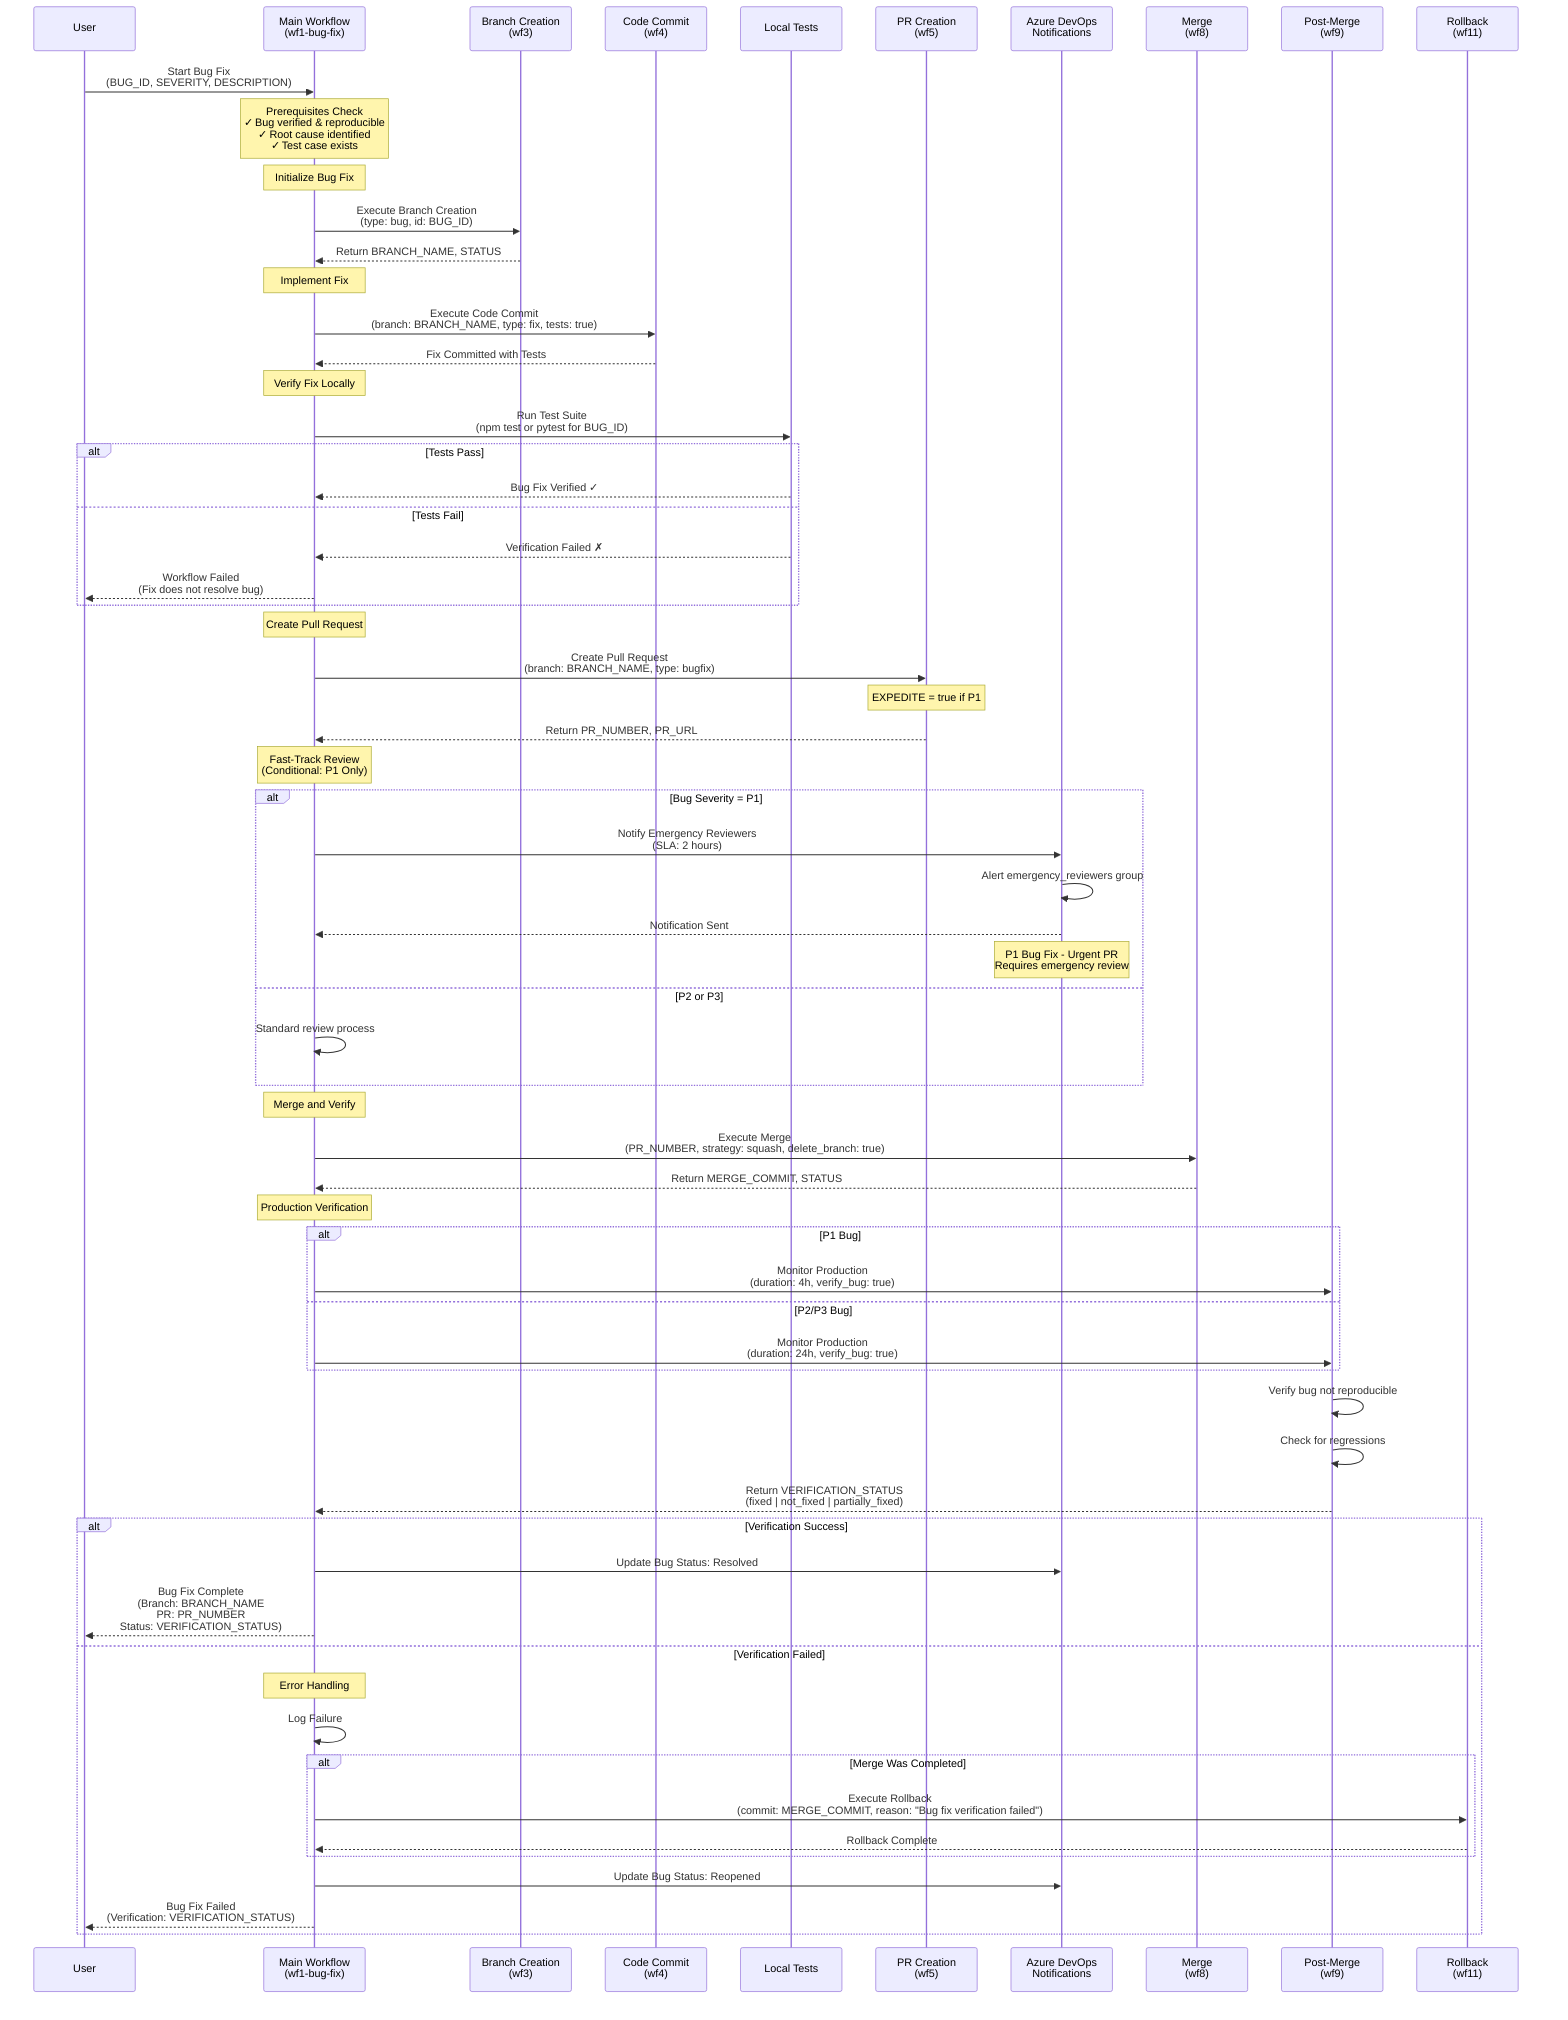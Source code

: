 sequenceDiagram
    participant User
    participant Main as Main Workflow<br/>(wf1-bug-fix)
    participant Branch as Branch Creation<br/>(wf3)
    participant Commit as Code Commit<br/>(wf4)
    participant Test as Local Tests
    participant PR as PR Creation<br/>(wf5)
    participant ADO as Azure DevOps<br/>Notifications
    participant Merge as Merge<br/>(wf8)
    participant Monitor as Post-Merge<br/>(wf9)
    participant Rollback as Rollback<br/>(wf11)

    User->>Main: Start Bug Fix<br/>(BUG_ID, SEVERITY, DESCRIPTION)
    
    Note over Main: Prerequisites Check<br/>✓ Bug verified & reproducible<br/>✓ Root cause identified<br/>✓ Test case exists
    
    Note over Main: Initialize Bug Fix
    Main->>Branch: Execute Branch Creation<br/>(type: bug, id: BUG_ID)
    Branch-->>Main: Return BRANCH_NAME, STATUS
    
    Note over Main: Implement Fix
    Main->>Commit: Execute Code Commit<br/>(branch: BRANCH_NAME, type: fix, tests: true)
    Commit-->>Main: Fix Committed with Tests
    
    Note over Main: Verify Fix Locally
    Main->>Test: Run Test Suite<br/>(npm test or pytest for BUG_ID)
    alt Tests Pass
        Test-->>Main: Bug Fix Verified ✓
    else Tests Fail
        Test-->>Main: Verification Failed ✗
        Main-->>User: Workflow Failed<br/>(Fix does not resolve bug)
    end
    
    Note over Main: Create Pull Request
    Main->>PR: Create Pull Request<br/>(branch: BRANCH_NAME, type: bugfix)
    Note over PR: EXPEDITE = true if P1
    PR-->>Main: Return PR_NUMBER, PR_URL
    
    Note over Main: Fast-Track Review<br/>(Conditional: P1 Only)
    alt Bug Severity = P1
        Main->>ADO: Notify Emergency Reviewers<br/>(SLA: 2 hours)
        ADO->>ADO: Alert emergency_reviewers group
        ADO-->>Main: Notification Sent
        Note over ADO: P1 Bug Fix - Urgent PR<br/>Requires emergency review
    else P2 or P3
        Main->>Main: Standard review process
    end
    
    Note over Main: Merge and Verify
    Main->>Merge: Execute Merge<br/>(PR_NUMBER, strategy: squash, delete_branch: true)
    Merge-->>Main: Return MERGE_COMMIT, STATUS
    
    Note over Main: Production Verification
    alt P1 Bug
        Main->>Monitor: Monitor Production<br/>(duration: 4h, verify_bug: true)
    else P2/P3 Bug
        Main->>Monitor: Monitor Production<br/>(duration: 24h, verify_bug: true)
    end
    Monitor->>Monitor: Verify bug not reproducible
    Monitor->>Monitor: Check for regressions
    Monitor-->>Main: Return VERIFICATION_STATUS<br/>(fixed | not_fixed | partially_fixed)
    
    alt Verification Success
        Main->>ADO: Update Bug Status: Resolved
        Main-->>User: Bug Fix Complete<br/>(Branch: BRANCH_NAME<br/>PR: PR_NUMBER<br/>Status: VERIFICATION_STATUS)
    else Verification Failed
        Note over Main: Error Handling
        Main->>Main: Log Failure
        alt Merge Was Completed
            Main->>Rollback: Execute Rollback<br/>(commit: MERGE_COMMIT, reason: "Bug fix verification failed")
            Rollback-->>Main: Rollback Complete
        end
        Main->>ADO: Update Bug Status: Reopened
        Main-->>User: Bug Fix Failed<br/>(Verification: VERIFICATION_STATUS)
    end